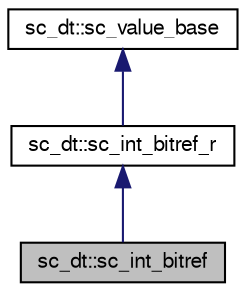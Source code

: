 digraph "sc_dt::sc_int_bitref"
{
  edge [fontname="FreeSans",fontsize="10",labelfontname="FreeSans",labelfontsize="10"];
  node [fontname="FreeSans",fontsize="10",shape=record];
  Node0 [label="sc_dt::sc_int_bitref",height=0.2,width=0.4,color="black", fillcolor="grey75", style="filled", fontcolor="black"];
  Node1 -> Node0 [dir="back",color="midnightblue",fontsize="10",style="solid",fontname="FreeSans"];
  Node1 [label="sc_dt::sc_int_bitref_r",height=0.2,width=0.4,color="black", fillcolor="white", style="filled",URL="$a01676.html"];
  Node2 -> Node1 [dir="back",color="midnightblue",fontsize="10",style="solid",fontname="FreeSans"];
  Node2 [label="sc_dt::sc_value_base",height=0.2,width=0.4,color="black", fillcolor="white", style="filled",URL="$a01772.html"];
}
